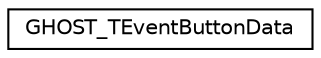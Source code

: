 digraph G
{
  edge [fontname="Helvetica",fontsize="10",labelfontname="Helvetica",labelfontsize="10"];
  node [fontname="Helvetica",fontsize="10",shape=record];
  rankdir=LR;
  Node1 [label="GHOST_TEventButtonData",height=0.2,width=0.4,color="black", fillcolor="white", style="filled",URL="$d6/d1f/structGHOST__TEventButtonData.html"];
}
